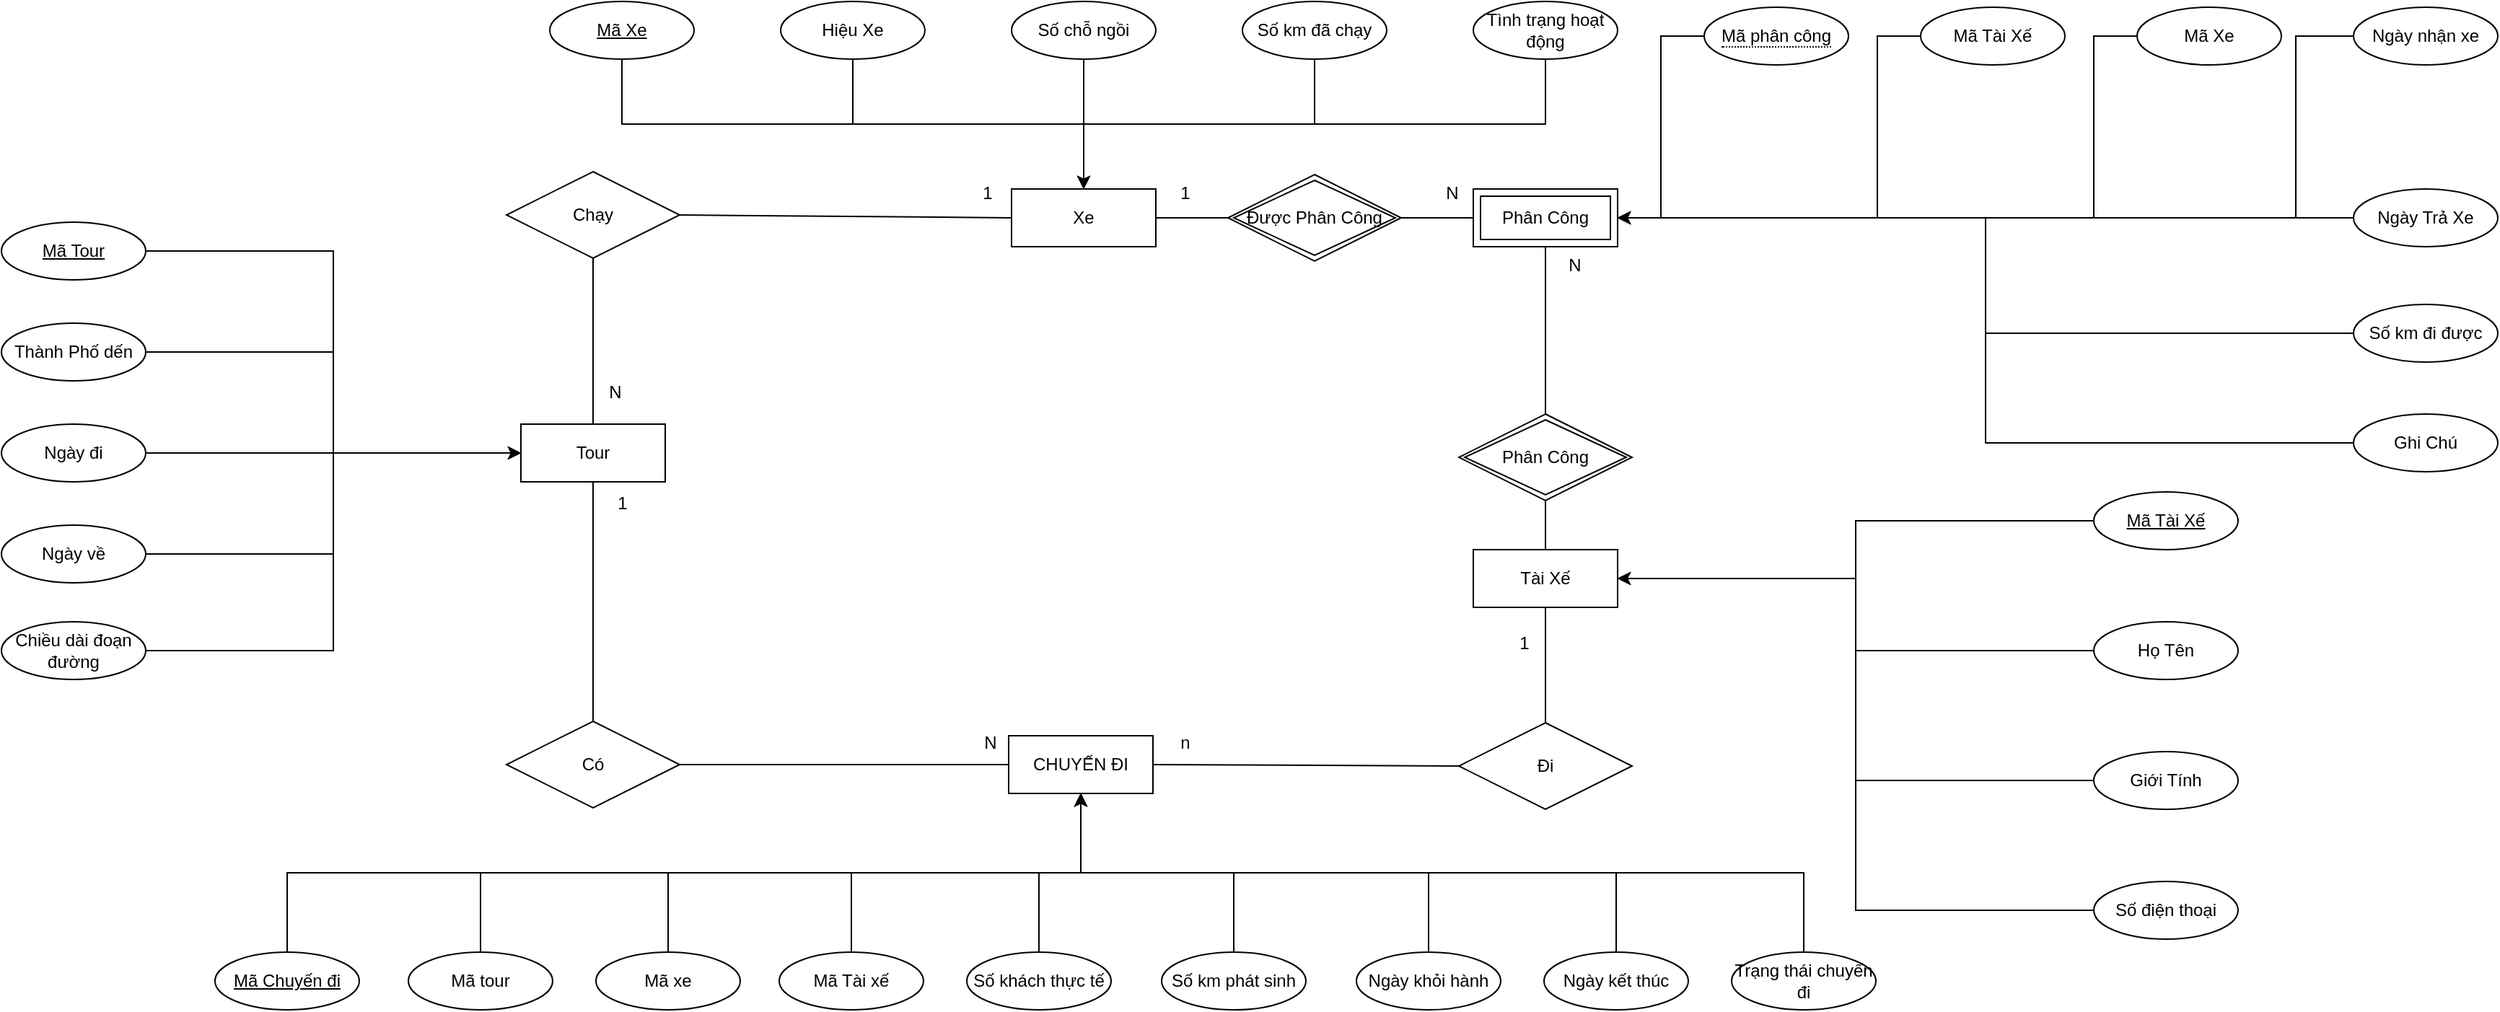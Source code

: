 <mxfile version="26.2.9">
  <diagram name="Page-1" id="JwFWjlHa0yYjuDXYSrsF">
    <mxGraphModel dx="1912" dy="1915" grid="1" gridSize="10" guides="1" tooltips="1" connect="1" arrows="1" fold="1" page="1" pageScale="1" pageWidth="850" pageHeight="1100" math="0" shadow="0">
      <root>
        <mxCell id="0" />
        <mxCell id="1" parent="0" />
        <mxCell id="jGa53JZyA5L5RdkzGYDj-1" value="Xe" style="whiteSpace=wrap;html=1;align=center;" vertex="1" parent="1">
          <mxGeometry x="-50" y="-140" width="100" height="40" as="geometry" />
        </mxCell>
        <mxCell id="jGa53JZyA5L5RdkzGYDj-2" value="Tài Xế" style="whiteSpace=wrap;html=1;align=center;" vertex="1" parent="1">
          <mxGeometry x="270" y="110" width="100" height="40" as="geometry" />
        </mxCell>
        <mxCell id="jGa53JZyA5L5RdkzGYDj-3" value="Tour" style="whiteSpace=wrap;html=1;align=center;" vertex="1" parent="1">
          <mxGeometry x="-390" y="23" width="100" height="40" as="geometry" />
        </mxCell>
        <mxCell id="jGa53JZyA5L5RdkzGYDj-5" value="CHUYẾN ĐI" style="whiteSpace=wrap;html=1;align=center;" vertex="1" parent="1">
          <mxGeometry x="-52" y="239" width="100" height="40" as="geometry" />
        </mxCell>
        <mxCell id="jGa53JZyA5L5RdkzGYDj-14" style="edgeStyle=orthogonalEdgeStyle;rounded=0;orthogonalLoop=1;jettySize=auto;html=1;exitX=0.5;exitY=1;exitDx=0;exitDy=0;" edge="1" parent="1" source="jGa53JZyA5L5RdkzGYDj-7" target="jGa53JZyA5L5RdkzGYDj-1">
          <mxGeometry relative="1" as="geometry" />
        </mxCell>
        <mxCell id="jGa53JZyA5L5RdkzGYDj-7" value="&lt;u&gt;Mã Xe&lt;/u&gt;" style="ellipse;whiteSpace=wrap;html=1;align=center;" vertex="1" parent="1">
          <mxGeometry x="-370" y="-270" width="100" height="40" as="geometry" />
        </mxCell>
        <mxCell id="jGa53JZyA5L5RdkzGYDj-15" style="edgeStyle=orthogonalEdgeStyle;rounded=0;orthogonalLoop=1;jettySize=auto;html=1;exitX=0.5;exitY=1;exitDx=0;exitDy=0;" edge="1" parent="1" source="jGa53JZyA5L5RdkzGYDj-9" target="jGa53JZyA5L5RdkzGYDj-1">
          <mxGeometry relative="1" as="geometry" />
        </mxCell>
        <mxCell id="jGa53JZyA5L5RdkzGYDj-9" value="Hiệu Xe" style="ellipse;whiteSpace=wrap;html=1;align=center;" vertex="1" parent="1">
          <mxGeometry x="-210" y="-270" width="100" height="40" as="geometry" />
        </mxCell>
        <mxCell id="jGa53JZyA5L5RdkzGYDj-16" style="edgeStyle=orthogonalEdgeStyle;rounded=0;orthogonalLoop=1;jettySize=auto;html=1;exitX=0.5;exitY=1;exitDx=0;exitDy=0;" edge="1" parent="1" source="jGa53JZyA5L5RdkzGYDj-10" target="jGa53JZyA5L5RdkzGYDj-1">
          <mxGeometry relative="1" as="geometry" />
        </mxCell>
        <mxCell id="jGa53JZyA5L5RdkzGYDj-10" value="Số chỗ ngồi" style="ellipse;whiteSpace=wrap;html=1;align=center;" vertex="1" parent="1">
          <mxGeometry x="-50" y="-270" width="100" height="40" as="geometry" />
        </mxCell>
        <mxCell id="jGa53JZyA5L5RdkzGYDj-17" style="edgeStyle=orthogonalEdgeStyle;rounded=0;orthogonalLoop=1;jettySize=auto;html=1;exitX=0.5;exitY=1;exitDx=0;exitDy=0;" edge="1" parent="1" source="jGa53JZyA5L5RdkzGYDj-11" target="jGa53JZyA5L5RdkzGYDj-1">
          <mxGeometry relative="1" as="geometry" />
        </mxCell>
        <mxCell id="jGa53JZyA5L5RdkzGYDj-11" value="Số km đã chạy" style="ellipse;whiteSpace=wrap;html=1;align=center;" vertex="1" parent="1">
          <mxGeometry x="110" y="-270" width="100" height="40" as="geometry" />
        </mxCell>
        <mxCell id="jGa53JZyA5L5RdkzGYDj-18" style="edgeStyle=orthogonalEdgeStyle;rounded=0;orthogonalLoop=1;jettySize=auto;html=1;exitX=0.5;exitY=1;exitDx=0;exitDy=0;" edge="1" parent="1" source="jGa53JZyA5L5RdkzGYDj-12" target="jGa53JZyA5L5RdkzGYDj-1">
          <mxGeometry relative="1" as="geometry" />
        </mxCell>
        <mxCell id="jGa53JZyA5L5RdkzGYDj-12" value="Tình trạng hoạt động" style="ellipse;whiteSpace=wrap;html=1;align=center;" vertex="1" parent="1">
          <mxGeometry x="270" y="-270" width="100" height="40" as="geometry" />
        </mxCell>
        <mxCell id="jGa53JZyA5L5RdkzGYDj-25" style="edgeStyle=orthogonalEdgeStyle;rounded=0;orthogonalLoop=1;jettySize=auto;html=1;exitX=0;exitY=0.5;exitDx=0;exitDy=0;entryX=1;entryY=0.5;entryDx=0;entryDy=0;" edge="1" parent="1" source="jGa53JZyA5L5RdkzGYDj-19" target="jGa53JZyA5L5RdkzGYDj-2">
          <mxGeometry relative="1" as="geometry" />
        </mxCell>
        <mxCell id="jGa53JZyA5L5RdkzGYDj-19" value="Họ Tên" style="ellipse;whiteSpace=wrap;html=1;align=center;" vertex="1" parent="1">
          <mxGeometry x="700" y="160" width="100" height="40" as="geometry" />
        </mxCell>
        <mxCell id="jGa53JZyA5L5RdkzGYDj-24" style="edgeStyle=orthogonalEdgeStyle;rounded=0;orthogonalLoop=1;jettySize=auto;html=1;exitX=0;exitY=0.5;exitDx=0;exitDy=0;entryX=1;entryY=0.5;entryDx=0;entryDy=0;" edge="1" parent="1" source="jGa53JZyA5L5RdkzGYDj-21" target="jGa53JZyA5L5RdkzGYDj-2">
          <mxGeometry relative="1" as="geometry" />
        </mxCell>
        <mxCell id="jGa53JZyA5L5RdkzGYDj-21" value="Mã Tài Xế" style="ellipse;whiteSpace=wrap;html=1;align=center;fontStyle=4;" vertex="1" parent="1">
          <mxGeometry x="700" y="70" width="100" height="40" as="geometry" />
        </mxCell>
        <mxCell id="jGa53JZyA5L5RdkzGYDj-30" style="edgeStyle=orthogonalEdgeStyle;rounded=0;orthogonalLoop=1;jettySize=auto;html=1;exitX=0;exitY=0.5;exitDx=0;exitDy=0;entryX=1;entryY=0.5;entryDx=0;entryDy=0;" edge="1" parent="1" source="jGa53JZyA5L5RdkzGYDj-22" target="jGa53JZyA5L5RdkzGYDj-2">
          <mxGeometry relative="1" as="geometry" />
        </mxCell>
        <mxCell id="jGa53JZyA5L5RdkzGYDj-22" value="Giới Tính" style="ellipse;whiteSpace=wrap;html=1;align=center;" vertex="1" parent="1">
          <mxGeometry x="700" y="250" width="100" height="40" as="geometry" />
        </mxCell>
        <mxCell id="jGa53JZyA5L5RdkzGYDj-31" style="edgeStyle=orthogonalEdgeStyle;rounded=0;orthogonalLoop=1;jettySize=auto;html=1;exitX=0;exitY=0.5;exitDx=0;exitDy=0;entryX=1;entryY=0.5;entryDx=0;entryDy=0;" edge="1" parent="1" source="jGa53JZyA5L5RdkzGYDj-23" target="jGa53JZyA5L5RdkzGYDj-2">
          <mxGeometry relative="1" as="geometry" />
        </mxCell>
        <mxCell id="jGa53JZyA5L5RdkzGYDj-23" value="Số điện thoại" style="ellipse;whiteSpace=wrap;html=1;align=center;" vertex="1" parent="1">
          <mxGeometry x="700" y="340" width="100" height="40" as="geometry" />
        </mxCell>
        <mxCell id="jGa53JZyA5L5RdkzGYDj-108" style="edgeStyle=orthogonalEdgeStyle;rounded=0;orthogonalLoop=1;jettySize=auto;html=1;exitX=1;exitY=0.5;exitDx=0;exitDy=0;entryX=0;entryY=0.5;entryDx=0;entryDy=0;" edge="1" parent="1" source="jGa53JZyA5L5RdkzGYDj-32" target="jGa53JZyA5L5RdkzGYDj-3">
          <mxGeometry relative="1" as="geometry" />
        </mxCell>
        <mxCell id="jGa53JZyA5L5RdkzGYDj-32" value="&lt;u&gt;Mã Tour&lt;/u&gt;" style="ellipse;whiteSpace=wrap;html=1;align=center;" vertex="1" parent="1">
          <mxGeometry x="-750" y="-117" width="100" height="40" as="geometry" />
        </mxCell>
        <mxCell id="jGa53JZyA5L5RdkzGYDj-107" style="edgeStyle=orthogonalEdgeStyle;rounded=0;orthogonalLoop=1;jettySize=auto;html=1;exitX=1;exitY=0.5;exitDx=0;exitDy=0;entryX=0;entryY=0.5;entryDx=0;entryDy=0;" edge="1" parent="1" source="jGa53JZyA5L5RdkzGYDj-33" target="jGa53JZyA5L5RdkzGYDj-3">
          <mxGeometry relative="1" as="geometry" />
        </mxCell>
        <mxCell id="jGa53JZyA5L5RdkzGYDj-33" value="Thành Phố dến" style="ellipse;whiteSpace=wrap;html=1;align=center;" vertex="1" parent="1">
          <mxGeometry x="-750" y="-47" width="100" height="40" as="geometry" />
        </mxCell>
        <mxCell id="jGa53JZyA5L5RdkzGYDj-106" style="edgeStyle=orthogonalEdgeStyle;rounded=0;orthogonalLoop=1;jettySize=auto;html=1;exitX=1;exitY=0.5;exitDx=0;exitDy=0;" edge="1" parent="1" source="jGa53JZyA5L5RdkzGYDj-34" target="jGa53JZyA5L5RdkzGYDj-3">
          <mxGeometry relative="1" as="geometry" />
        </mxCell>
        <mxCell id="jGa53JZyA5L5RdkzGYDj-34" value="Ngày đi" style="ellipse;whiteSpace=wrap;html=1;align=center;" vertex="1" parent="1">
          <mxGeometry x="-750" y="23" width="100" height="40" as="geometry" />
        </mxCell>
        <mxCell id="jGa53JZyA5L5RdkzGYDj-105" style="edgeStyle=orthogonalEdgeStyle;rounded=0;orthogonalLoop=1;jettySize=auto;html=1;exitX=1;exitY=0.5;exitDx=0;exitDy=0;entryX=0;entryY=0.5;entryDx=0;entryDy=0;" edge="1" parent="1" source="jGa53JZyA5L5RdkzGYDj-35" target="jGa53JZyA5L5RdkzGYDj-3">
          <mxGeometry relative="1" as="geometry" />
        </mxCell>
        <mxCell id="jGa53JZyA5L5RdkzGYDj-35" value="Ngày về" style="ellipse;whiteSpace=wrap;html=1;align=center;" vertex="1" parent="1">
          <mxGeometry x="-750" y="93" width="100" height="40" as="geometry" />
        </mxCell>
        <mxCell id="jGa53JZyA5L5RdkzGYDj-104" style="edgeStyle=orthogonalEdgeStyle;rounded=0;orthogonalLoop=1;jettySize=auto;html=1;exitX=1;exitY=0.5;exitDx=0;exitDy=0;entryX=0;entryY=0.5;entryDx=0;entryDy=0;" edge="1" parent="1" source="jGa53JZyA5L5RdkzGYDj-36" target="jGa53JZyA5L5RdkzGYDj-3">
          <mxGeometry relative="1" as="geometry" />
        </mxCell>
        <mxCell id="jGa53JZyA5L5RdkzGYDj-36" value="Chiều dài đoạn đường" style="ellipse;whiteSpace=wrap;html=1;align=center;" vertex="1" parent="1">
          <mxGeometry x="-750" y="160" width="100" height="40" as="geometry" />
        </mxCell>
        <mxCell id="jGa53JZyA5L5RdkzGYDj-93" style="edgeStyle=orthogonalEdgeStyle;rounded=0;orthogonalLoop=1;jettySize=auto;html=1;exitX=0.5;exitY=0;exitDx=0;exitDy=0;" edge="1" parent="1" source="jGa53JZyA5L5RdkzGYDj-42" target="jGa53JZyA5L5RdkzGYDj-5">
          <mxGeometry relative="1" as="geometry" />
        </mxCell>
        <mxCell id="jGa53JZyA5L5RdkzGYDj-42" value="Mã Chuyến đi" style="ellipse;whiteSpace=wrap;html=1;align=center;fontStyle=4;" vertex="1" parent="1">
          <mxGeometry x="-602" y="389" width="100" height="40" as="geometry" />
        </mxCell>
        <mxCell id="jGa53JZyA5L5RdkzGYDj-94" style="edgeStyle=orthogonalEdgeStyle;rounded=0;orthogonalLoop=1;jettySize=auto;html=1;exitX=0.5;exitY=0;exitDx=0;exitDy=0;" edge="1" parent="1" source="jGa53JZyA5L5RdkzGYDj-43" target="jGa53JZyA5L5RdkzGYDj-5">
          <mxGeometry relative="1" as="geometry" />
        </mxCell>
        <mxCell id="jGa53JZyA5L5RdkzGYDj-43" value="Mã tour" style="ellipse;whiteSpace=wrap;html=1;align=center;" vertex="1" parent="1">
          <mxGeometry x="-468" y="389" width="100" height="40" as="geometry" />
        </mxCell>
        <mxCell id="jGa53JZyA5L5RdkzGYDj-95" style="edgeStyle=orthogonalEdgeStyle;rounded=0;orthogonalLoop=1;jettySize=auto;html=1;exitX=0.5;exitY=0;exitDx=0;exitDy=0;" edge="1" parent="1" source="jGa53JZyA5L5RdkzGYDj-44" target="jGa53JZyA5L5RdkzGYDj-5">
          <mxGeometry relative="1" as="geometry" />
        </mxCell>
        <mxCell id="jGa53JZyA5L5RdkzGYDj-44" value="Mã xe" style="ellipse;whiteSpace=wrap;html=1;align=center;" vertex="1" parent="1">
          <mxGeometry x="-338" y="389" width="100" height="40" as="geometry" />
        </mxCell>
        <mxCell id="jGa53JZyA5L5RdkzGYDj-96" style="edgeStyle=orthogonalEdgeStyle;rounded=0;orthogonalLoop=1;jettySize=auto;html=1;exitX=0.5;exitY=0;exitDx=0;exitDy=0;" edge="1" parent="1" source="jGa53JZyA5L5RdkzGYDj-45" target="jGa53JZyA5L5RdkzGYDj-5">
          <mxGeometry relative="1" as="geometry" />
        </mxCell>
        <mxCell id="jGa53JZyA5L5RdkzGYDj-45" value="Mã Tài xế" style="ellipse;whiteSpace=wrap;html=1;align=center;" vertex="1" parent="1">
          <mxGeometry x="-211" y="389" width="100" height="40" as="geometry" />
        </mxCell>
        <mxCell id="jGa53JZyA5L5RdkzGYDj-97" style="edgeStyle=orthogonalEdgeStyle;rounded=0;orthogonalLoop=1;jettySize=auto;html=1;exitX=0.5;exitY=0;exitDx=0;exitDy=0;" edge="1" parent="1" source="jGa53JZyA5L5RdkzGYDj-46" target="jGa53JZyA5L5RdkzGYDj-5">
          <mxGeometry relative="1" as="geometry" />
        </mxCell>
        <mxCell id="jGa53JZyA5L5RdkzGYDj-46" value="Số khách thực tế" style="ellipse;whiteSpace=wrap;html=1;align=center;" vertex="1" parent="1">
          <mxGeometry x="-81" y="389" width="100" height="40" as="geometry" />
        </mxCell>
        <mxCell id="jGa53JZyA5L5RdkzGYDj-98" style="edgeStyle=orthogonalEdgeStyle;rounded=0;orthogonalLoop=1;jettySize=auto;html=1;exitX=0.5;exitY=0;exitDx=0;exitDy=0;" edge="1" parent="1" source="jGa53JZyA5L5RdkzGYDj-47" target="jGa53JZyA5L5RdkzGYDj-5">
          <mxGeometry relative="1" as="geometry" />
        </mxCell>
        <mxCell id="jGa53JZyA5L5RdkzGYDj-47" value="Số km phát sinh" style="ellipse;whiteSpace=wrap;html=1;align=center;" vertex="1" parent="1">
          <mxGeometry x="54" y="389" width="100" height="40" as="geometry" />
        </mxCell>
        <mxCell id="jGa53JZyA5L5RdkzGYDj-99" style="edgeStyle=orthogonalEdgeStyle;rounded=0;orthogonalLoop=1;jettySize=auto;html=1;exitX=0.5;exitY=0;exitDx=0;exitDy=0;" edge="1" parent="1" source="jGa53JZyA5L5RdkzGYDj-48" target="jGa53JZyA5L5RdkzGYDj-5">
          <mxGeometry relative="1" as="geometry" />
        </mxCell>
        <mxCell id="jGa53JZyA5L5RdkzGYDj-48" value="Ngày khỏi hành" style="ellipse;whiteSpace=wrap;html=1;align=center;" vertex="1" parent="1">
          <mxGeometry x="189" y="389" width="100" height="40" as="geometry" />
        </mxCell>
        <mxCell id="jGa53JZyA5L5RdkzGYDj-100" style="edgeStyle=orthogonalEdgeStyle;rounded=0;orthogonalLoop=1;jettySize=auto;html=1;exitX=0.5;exitY=0;exitDx=0;exitDy=0;" edge="1" parent="1" source="jGa53JZyA5L5RdkzGYDj-49" target="jGa53JZyA5L5RdkzGYDj-5">
          <mxGeometry relative="1" as="geometry" />
        </mxCell>
        <mxCell id="jGa53JZyA5L5RdkzGYDj-49" value="Ngày kết thúc" style="ellipse;whiteSpace=wrap;html=1;align=center;" vertex="1" parent="1">
          <mxGeometry x="319" y="389" width="100" height="40" as="geometry" />
        </mxCell>
        <mxCell id="jGa53JZyA5L5RdkzGYDj-101" style="edgeStyle=orthogonalEdgeStyle;rounded=0;orthogonalLoop=1;jettySize=auto;html=1;exitX=0.5;exitY=0;exitDx=0;exitDy=0;" edge="1" parent="1" source="jGa53JZyA5L5RdkzGYDj-50" target="jGa53JZyA5L5RdkzGYDj-5">
          <mxGeometry relative="1" as="geometry" />
        </mxCell>
        <mxCell id="jGa53JZyA5L5RdkzGYDj-50" value="Trạng thái chuyến đi" style="ellipse;whiteSpace=wrap;html=1;align=center;" vertex="1" parent="1">
          <mxGeometry x="449" y="389" width="100" height="40" as="geometry" />
        </mxCell>
        <mxCell id="jGa53JZyA5L5RdkzGYDj-62" value="Phân Công" style="shape=ext;margin=3;double=1;whiteSpace=wrap;html=1;align=center;" vertex="1" parent="1">
          <mxGeometry x="270" y="-140" width="100" height="40" as="geometry" />
        </mxCell>
        <mxCell id="jGa53JZyA5L5RdkzGYDj-72" style="edgeStyle=orthogonalEdgeStyle;rounded=0;orthogonalLoop=1;jettySize=auto;html=1;exitX=0;exitY=0.5;exitDx=0;exitDy=0;entryX=1;entryY=0.5;entryDx=0;entryDy=0;" edge="1" parent="1" source="jGa53JZyA5L5RdkzGYDj-63" target="jGa53JZyA5L5RdkzGYDj-62">
          <mxGeometry relative="1" as="geometry" />
        </mxCell>
        <mxCell id="jGa53JZyA5L5RdkzGYDj-63" value="&lt;span style=&quot;border-bottom: 1px dotted&quot;&gt;Mã phân công&lt;/span&gt;" style="ellipse;whiteSpace=wrap;html=1;align=center;" vertex="1" parent="1">
          <mxGeometry x="430" y="-266" width="100" height="40" as="geometry" />
        </mxCell>
        <mxCell id="jGa53JZyA5L5RdkzGYDj-73" style="edgeStyle=orthogonalEdgeStyle;rounded=0;orthogonalLoop=1;jettySize=auto;html=1;exitX=0;exitY=0.5;exitDx=0;exitDy=0;entryX=1;entryY=0.5;entryDx=0;entryDy=0;" edge="1" parent="1" source="jGa53JZyA5L5RdkzGYDj-65" target="jGa53JZyA5L5RdkzGYDj-62">
          <mxGeometry relative="1" as="geometry">
            <Array as="points">
              <mxPoint x="550" y="-246" />
              <mxPoint x="550" y="-120" />
            </Array>
          </mxGeometry>
        </mxCell>
        <mxCell id="jGa53JZyA5L5RdkzGYDj-65" value="Mã Tài Xế" style="ellipse;whiteSpace=wrap;html=1;align=center;" vertex="1" parent="1">
          <mxGeometry x="580" y="-266" width="100" height="40" as="geometry" />
        </mxCell>
        <mxCell id="jGa53JZyA5L5RdkzGYDj-74" style="edgeStyle=orthogonalEdgeStyle;rounded=0;orthogonalLoop=1;jettySize=auto;html=1;exitX=0;exitY=0.5;exitDx=0;exitDy=0;entryX=1;entryY=0.5;entryDx=0;entryDy=0;" edge="1" parent="1" source="jGa53JZyA5L5RdkzGYDj-67" target="jGa53JZyA5L5RdkzGYDj-62">
          <mxGeometry relative="1" as="geometry">
            <Array as="points">
              <mxPoint x="700" y="-246" />
              <mxPoint x="700" y="-120" />
            </Array>
          </mxGeometry>
        </mxCell>
        <mxCell id="jGa53JZyA5L5RdkzGYDj-67" value="Mã Xe" style="ellipse;whiteSpace=wrap;html=1;align=center;" vertex="1" parent="1">
          <mxGeometry x="730" y="-266" width="100" height="40" as="geometry" />
        </mxCell>
        <mxCell id="jGa53JZyA5L5RdkzGYDj-75" style="edgeStyle=orthogonalEdgeStyle;rounded=0;orthogonalLoop=1;jettySize=auto;html=1;exitX=0;exitY=0.5;exitDx=0;exitDy=0;entryX=1;entryY=0.5;entryDx=0;entryDy=0;" edge="1" parent="1" source="jGa53JZyA5L5RdkzGYDj-68" target="jGa53JZyA5L5RdkzGYDj-62">
          <mxGeometry relative="1" as="geometry">
            <Array as="points">
              <mxPoint x="840" y="-246" />
              <mxPoint x="840" y="-120" />
            </Array>
          </mxGeometry>
        </mxCell>
        <mxCell id="jGa53JZyA5L5RdkzGYDj-68" value="Ngày nhận xe" style="ellipse;whiteSpace=wrap;html=1;align=center;" vertex="1" parent="1">
          <mxGeometry x="880" y="-266" width="100" height="40" as="geometry" />
        </mxCell>
        <mxCell id="jGa53JZyA5L5RdkzGYDj-76" style="edgeStyle=orthogonalEdgeStyle;rounded=0;orthogonalLoop=1;jettySize=auto;html=1;exitX=0;exitY=0.5;exitDx=0;exitDy=0;entryX=1;entryY=0.5;entryDx=0;entryDy=0;" edge="1" parent="1" source="jGa53JZyA5L5RdkzGYDj-69" target="jGa53JZyA5L5RdkzGYDj-62">
          <mxGeometry relative="1" as="geometry">
            <Array as="points">
              <mxPoint x="860" y="-120" />
              <mxPoint x="860" y="-120" />
            </Array>
          </mxGeometry>
        </mxCell>
        <mxCell id="jGa53JZyA5L5RdkzGYDj-69" value="Ngày Trả Xe" style="ellipse;whiteSpace=wrap;html=1;align=center;" vertex="1" parent="1">
          <mxGeometry x="880" y="-140" width="100" height="40" as="geometry" />
        </mxCell>
        <mxCell id="jGa53JZyA5L5RdkzGYDj-77" style="edgeStyle=orthogonalEdgeStyle;rounded=0;orthogonalLoop=1;jettySize=auto;html=1;exitX=0;exitY=0.5;exitDx=0;exitDy=0;entryX=1;entryY=0.5;entryDx=0;entryDy=0;" edge="1" parent="1" source="jGa53JZyA5L5RdkzGYDj-70" target="jGa53JZyA5L5RdkzGYDj-62">
          <mxGeometry relative="1" as="geometry" />
        </mxCell>
        <mxCell id="jGa53JZyA5L5RdkzGYDj-70" value="Số km đi được" style="ellipse;whiteSpace=wrap;html=1;align=center;" vertex="1" parent="1">
          <mxGeometry x="880" y="-60" width="100" height="40" as="geometry" />
        </mxCell>
        <mxCell id="jGa53JZyA5L5RdkzGYDj-78" style="edgeStyle=orthogonalEdgeStyle;rounded=0;orthogonalLoop=1;jettySize=auto;html=1;exitX=0;exitY=0.5;exitDx=0;exitDy=0;entryX=1;entryY=0.5;entryDx=0;entryDy=0;" edge="1" parent="1" source="jGa53JZyA5L5RdkzGYDj-71" target="jGa53JZyA5L5RdkzGYDj-62">
          <mxGeometry relative="1" as="geometry" />
        </mxCell>
        <mxCell id="jGa53JZyA5L5RdkzGYDj-71" value="Ghi Chú" style="ellipse;whiteSpace=wrap;html=1;align=center;" vertex="1" parent="1">
          <mxGeometry x="880" y="16" width="100" height="40" as="geometry" />
        </mxCell>
        <mxCell id="jGa53JZyA5L5RdkzGYDj-82" value="Được Phân Công" style="shape=rhombus;double=1;perimeter=rhombusPerimeter;whiteSpace=wrap;html=1;align=center;" vertex="1" parent="1">
          <mxGeometry x="100" y="-150" width="120" height="60" as="geometry" />
        </mxCell>
        <mxCell id="jGa53JZyA5L5RdkzGYDj-83" value="" style="endArrow=none;html=1;rounded=0;exitX=1;exitY=0.5;exitDx=0;exitDy=0;entryX=0;entryY=0.5;entryDx=0;entryDy=0;" edge="1" parent="1" source="jGa53JZyA5L5RdkzGYDj-1" target="jGa53JZyA5L5RdkzGYDj-82">
          <mxGeometry relative="1" as="geometry">
            <mxPoint x="190" y="-40" as="sourcePoint" />
            <mxPoint x="350" y="-40" as="targetPoint" />
          </mxGeometry>
        </mxCell>
        <mxCell id="jGa53JZyA5L5RdkzGYDj-84" value="1" style="text;html=1;align=center;verticalAlign=middle;resizable=0;points=[];autosize=1;strokeColor=none;fillColor=none;" vertex="1" parent="1">
          <mxGeometry x="55" y="-152" width="30" height="30" as="geometry" />
        </mxCell>
        <mxCell id="jGa53JZyA5L5RdkzGYDj-85" value="" style="endArrow=none;html=1;rounded=0;exitX=1;exitY=0.5;exitDx=0;exitDy=0;entryX=0;entryY=0.5;entryDx=0;entryDy=0;" edge="1" parent="1" source="jGa53JZyA5L5RdkzGYDj-82" target="jGa53JZyA5L5RdkzGYDj-62">
          <mxGeometry relative="1" as="geometry">
            <mxPoint x="190" y="-40" as="sourcePoint" />
            <mxPoint x="350" y="-40" as="targetPoint" />
          </mxGeometry>
        </mxCell>
        <mxCell id="jGa53JZyA5L5RdkzGYDj-86" value="N" style="text;html=1;align=center;verticalAlign=middle;resizable=0;points=[];autosize=1;strokeColor=none;fillColor=none;" vertex="1" parent="1">
          <mxGeometry x="240" y="-152" width="30" height="30" as="geometry" />
        </mxCell>
        <mxCell id="jGa53JZyA5L5RdkzGYDj-87" value="Phân Công" style="shape=rhombus;double=1;perimeter=rhombusPerimeter;whiteSpace=wrap;html=1;align=center;" vertex="1" parent="1">
          <mxGeometry x="260" y="16" width="120" height="60" as="geometry" />
        </mxCell>
        <mxCell id="jGa53JZyA5L5RdkzGYDj-88" value="" style="endArrow=none;html=1;rounded=0;exitX=0.5;exitY=1;exitDx=0;exitDy=0;entryX=0.5;entryY=0;entryDx=0;entryDy=0;" edge="1" parent="1" source="jGa53JZyA5L5RdkzGYDj-62" target="jGa53JZyA5L5RdkzGYDj-87">
          <mxGeometry relative="1" as="geometry">
            <mxPoint x="190" y="110" as="sourcePoint" />
            <mxPoint x="350" y="110" as="targetPoint" />
          </mxGeometry>
        </mxCell>
        <mxCell id="jGa53JZyA5L5RdkzGYDj-89" value="N" style="text;html=1;align=center;verticalAlign=middle;resizable=0;points=[];autosize=1;strokeColor=none;fillColor=none;" vertex="1" parent="1">
          <mxGeometry x="325" y="-102" width="30" height="30" as="geometry" />
        </mxCell>
        <mxCell id="jGa53JZyA5L5RdkzGYDj-90" value="" style="endArrow=none;html=1;rounded=0;exitX=0.5;exitY=1;exitDx=0;exitDy=0;entryX=0.5;entryY=0;entryDx=0;entryDy=0;" edge="1" parent="1" source="jGa53JZyA5L5RdkzGYDj-87" target="jGa53JZyA5L5RdkzGYDj-2">
          <mxGeometry relative="1" as="geometry">
            <mxPoint x="190" y="110" as="sourcePoint" />
            <mxPoint x="350" y="110" as="targetPoint" />
          </mxGeometry>
        </mxCell>
        <mxCell id="jGa53JZyA5L5RdkzGYDj-109" value="Chạy" style="shape=rhombus;perimeter=rhombusPerimeter;whiteSpace=wrap;html=1;align=center;" vertex="1" parent="1">
          <mxGeometry x="-400" y="-152" width="120" height="60" as="geometry" />
        </mxCell>
        <mxCell id="jGa53JZyA5L5RdkzGYDj-110" value="" style="endArrow=none;html=1;rounded=0;exitX=1;exitY=0.5;exitDx=0;exitDy=0;entryX=0;entryY=0.5;entryDx=0;entryDy=0;" edge="1" parent="1" source="jGa53JZyA5L5RdkzGYDj-109" target="jGa53JZyA5L5RdkzGYDj-1">
          <mxGeometry relative="1" as="geometry">
            <mxPoint x="-530" y="70" as="sourcePoint" />
            <mxPoint x="-370" y="70" as="targetPoint" />
          </mxGeometry>
        </mxCell>
        <mxCell id="jGa53JZyA5L5RdkzGYDj-111" value="1" style="text;html=1;align=center;verticalAlign=middle;resizable=0;points=[];autosize=1;strokeColor=none;fillColor=none;" vertex="1" parent="1">
          <mxGeometry x="-82" y="-152" width="30" height="30" as="geometry" />
        </mxCell>
        <mxCell id="jGa53JZyA5L5RdkzGYDj-112" value="" style="endArrow=none;html=1;rounded=0;exitX=0.5;exitY=1;exitDx=0;exitDy=0;entryX=0.5;entryY=0;entryDx=0;entryDy=0;" edge="1" parent="1" source="jGa53JZyA5L5RdkzGYDj-109" target="jGa53JZyA5L5RdkzGYDj-3">
          <mxGeometry relative="1" as="geometry">
            <mxPoint x="-445" y="70" as="sourcePoint" />
            <mxPoint x="-285" y="70" as="targetPoint" />
          </mxGeometry>
        </mxCell>
        <mxCell id="jGa53JZyA5L5RdkzGYDj-113" value="N" style="text;html=1;align=center;verticalAlign=middle;resizable=0;points=[];autosize=1;strokeColor=none;fillColor=none;" vertex="1" parent="1">
          <mxGeometry x="-340" y="-14" width="30" height="30" as="geometry" />
        </mxCell>
        <mxCell id="jGa53JZyA5L5RdkzGYDj-114" value="Có" style="shape=rhombus;perimeter=rhombusPerimeter;whiteSpace=wrap;html=1;align=center;" vertex="1" parent="1">
          <mxGeometry x="-400" y="229" width="120" height="60" as="geometry" />
        </mxCell>
        <mxCell id="jGa53JZyA5L5RdkzGYDj-115" value="" style="endArrow=none;html=1;rounded=0;exitX=1;exitY=0.5;exitDx=0;exitDy=0;entryX=0;entryY=0.5;entryDx=0;entryDy=0;" edge="1" parent="1" source="jGa53JZyA5L5RdkzGYDj-114" target="jGa53JZyA5L5RdkzGYDj-5">
          <mxGeometry relative="1" as="geometry">
            <mxPoint x="-400" y="160" as="sourcePoint" />
            <mxPoint x="-240" y="160" as="targetPoint" />
          </mxGeometry>
        </mxCell>
        <mxCell id="jGa53JZyA5L5RdkzGYDj-116" value="N" style="text;html=1;align=center;verticalAlign=middle;resizable=0;points=[];autosize=1;strokeColor=none;fillColor=none;" vertex="1" parent="1">
          <mxGeometry x="-80" y="229" width="30" height="30" as="geometry" />
        </mxCell>
        <mxCell id="jGa53JZyA5L5RdkzGYDj-117" value="" style="endArrow=none;html=1;rounded=0;exitX=0.5;exitY=1;exitDx=0;exitDy=0;entryX=0.5;entryY=0;entryDx=0;entryDy=0;" edge="1" parent="1" source="jGa53JZyA5L5RdkzGYDj-3" target="jGa53JZyA5L5RdkzGYDj-114">
          <mxGeometry relative="1" as="geometry">
            <mxPoint x="-400" y="160" as="sourcePoint" />
            <mxPoint x="-240" y="160" as="targetPoint" />
          </mxGeometry>
        </mxCell>
        <mxCell id="jGa53JZyA5L5RdkzGYDj-118" value="1" style="text;html=1;align=center;verticalAlign=middle;resizable=0;points=[];autosize=1;strokeColor=none;fillColor=none;" vertex="1" parent="1">
          <mxGeometry x="-335" y="63" width="30" height="30" as="geometry" />
        </mxCell>
        <mxCell id="jGa53JZyA5L5RdkzGYDj-119" value="Đi" style="shape=rhombus;perimeter=rhombusPerimeter;whiteSpace=wrap;html=1;align=center;" vertex="1" parent="1">
          <mxGeometry x="260" y="230" width="120" height="60" as="geometry" />
        </mxCell>
        <mxCell id="jGa53JZyA5L5RdkzGYDj-120" value="" style="endArrow=none;html=1;rounded=0;exitX=1;exitY=0.5;exitDx=0;exitDy=0;entryX=0;entryY=0.5;entryDx=0;entryDy=0;" edge="1" parent="1" source="jGa53JZyA5L5RdkzGYDj-5" target="jGa53JZyA5L5RdkzGYDj-119">
          <mxGeometry relative="1" as="geometry">
            <mxPoint x="-70" y="160" as="sourcePoint" />
            <mxPoint x="90" y="160" as="targetPoint" />
          </mxGeometry>
        </mxCell>
        <mxCell id="jGa53JZyA5L5RdkzGYDj-121" value="n" style="text;html=1;align=center;verticalAlign=middle;resizable=0;points=[];autosize=1;strokeColor=none;fillColor=none;" vertex="1" parent="1">
          <mxGeometry x="55" y="229" width="30" height="30" as="geometry" />
        </mxCell>
        <mxCell id="jGa53JZyA5L5RdkzGYDj-122" value="" style="endArrow=none;html=1;rounded=0;exitX=0.5;exitY=1;exitDx=0;exitDy=0;entryX=0.5;entryY=0;entryDx=0;entryDy=0;" edge="1" parent="1" source="jGa53JZyA5L5RdkzGYDj-2" target="jGa53JZyA5L5RdkzGYDj-119">
          <mxGeometry relative="1" as="geometry">
            <mxPoint x="-70" y="160" as="sourcePoint" />
            <mxPoint x="90" y="160" as="targetPoint" />
          </mxGeometry>
        </mxCell>
        <mxCell id="jGa53JZyA5L5RdkzGYDj-123" value="1" style="text;html=1;align=center;verticalAlign=middle;resizable=0;points=[];autosize=1;strokeColor=none;fillColor=none;" vertex="1" parent="1">
          <mxGeometry x="290" y="160" width="30" height="30" as="geometry" />
        </mxCell>
      </root>
    </mxGraphModel>
  </diagram>
</mxfile>
